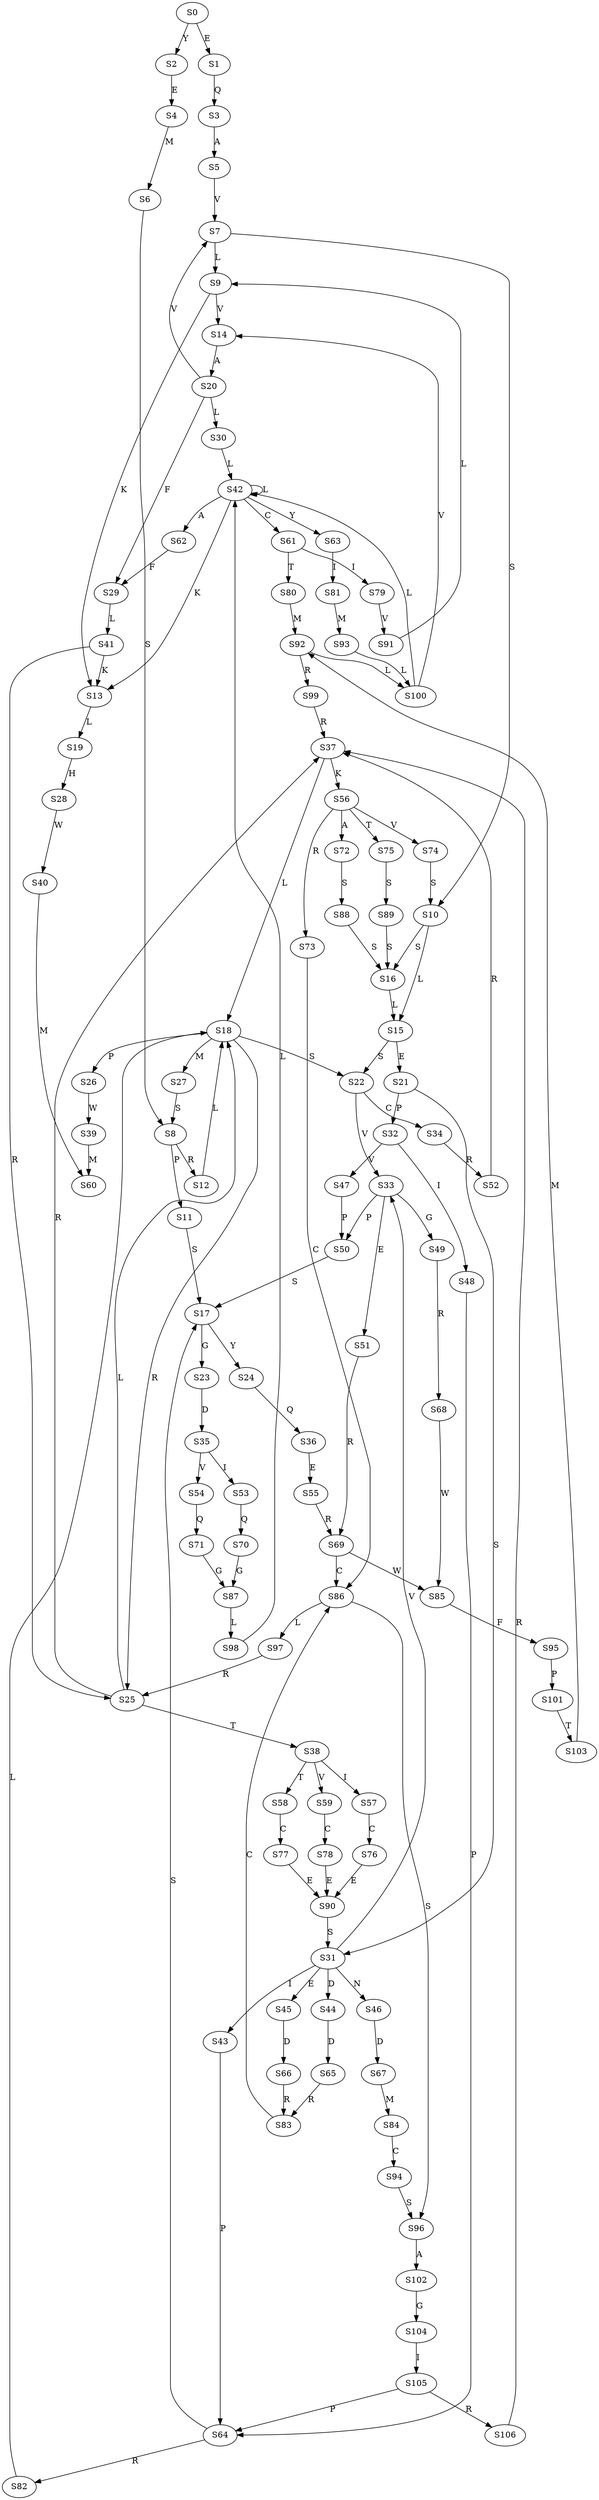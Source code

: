 strict digraph  {
	S0 -> S1 [ label = E ];
	S0 -> S2 [ label = Y ];
	S1 -> S3 [ label = Q ];
	S2 -> S4 [ label = E ];
	S3 -> S5 [ label = A ];
	S4 -> S6 [ label = M ];
	S5 -> S7 [ label = V ];
	S6 -> S8 [ label = S ];
	S7 -> S9 [ label = L ];
	S7 -> S10 [ label = S ];
	S8 -> S11 [ label = P ];
	S8 -> S12 [ label = R ];
	S9 -> S13 [ label = K ];
	S9 -> S14 [ label = V ];
	S10 -> S15 [ label = L ];
	S10 -> S16 [ label = S ];
	S11 -> S17 [ label = S ];
	S12 -> S18 [ label = L ];
	S13 -> S19 [ label = L ];
	S14 -> S20 [ label = A ];
	S15 -> S21 [ label = E ];
	S15 -> S22 [ label = S ];
	S16 -> S15 [ label = L ];
	S17 -> S23 [ label = G ];
	S17 -> S24 [ label = Y ];
	S18 -> S25 [ label = R ];
	S18 -> S22 [ label = S ];
	S18 -> S26 [ label = P ];
	S18 -> S27 [ label = M ];
	S19 -> S28 [ label = H ];
	S20 -> S7 [ label = V ];
	S20 -> S29 [ label = F ];
	S20 -> S30 [ label = L ];
	S21 -> S31 [ label = S ];
	S21 -> S32 [ label = P ];
	S22 -> S33 [ label = V ];
	S22 -> S34 [ label = C ];
	S23 -> S35 [ label = D ];
	S24 -> S36 [ label = Q ];
	S25 -> S37 [ label = R ];
	S25 -> S38 [ label = T ];
	S25 -> S18 [ label = L ];
	S26 -> S39 [ label = W ];
	S27 -> S8 [ label = S ];
	S28 -> S40 [ label = W ];
	S29 -> S41 [ label = L ];
	S30 -> S42 [ label = L ];
	S31 -> S43 [ label = I ];
	S31 -> S44 [ label = D ];
	S31 -> S45 [ label = E ];
	S31 -> S33 [ label = V ];
	S31 -> S46 [ label = N ];
	S32 -> S47 [ label = V ];
	S32 -> S48 [ label = I ];
	S33 -> S49 [ label = G ];
	S33 -> S50 [ label = P ];
	S33 -> S51 [ label = E ];
	S34 -> S52 [ label = R ];
	S35 -> S53 [ label = I ];
	S35 -> S54 [ label = V ];
	S36 -> S55 [ label = E ];
	S37 -> S56 [ label = K ];
	S37 -> S18 [ label = L ];
	S38 -> S57 [ label = I ];
	S38 -> S58 [ label = T ];
	S38 -> S59 [ label = V ];
	S39 -> S60 [ label = M ];
	S40 -> S60 [ label = M ];
	S41 -> S25 [ label = R ];
	S41 -> S13 [ label = K ];
	S42 -> S61 [ label = C ];
	S42 -> S42 [ label = L ];
	S42 -> S13 [ label = K ];
	S42 -> S62 [ label = A ];
	S42 -> S63 [ label = Y ];
	S43 -> S64 [ label = P ];
	S44 -> S65 [ label = D ];
	S45 -> S66 [ label = D ];
	S46 -> S67 [ label = D ];
	S47 -> S50 [ label = P ];
	S48 -> S64 [ label = P ];
	S49 -> S68 [ label = R ];
	S50 -> S17 [ label = S ];
	S51 -> S69 [ label = R ];
	S52 -> S37 [ label = R ];
	S53 -> S70 [ label = Q ];
	S54 -> S71 [ label = Q ];
	S55 -> S69 [ label = R ];
	S56 -> S72 [ label = A ];
	S56 -> S73 [ label = R ];
	S56 -> S74 [ label = V ];
	S56 -> S75 [ label = T ];
	S57 -> S76 [ label = C ];
	S58 -> S77 [ label = C ];
	S59 -> S78 [ label = C ];
	S61 -> S79 [ label = I ];
	S61 -> S80 [ label = T ];
	S62 -> S29 [ label = F ];
	S63 -> S81 [ label = I ];
	S64 -> S17 [ label = S ];
	S64 -> S82 [ label = R ];
	S65 -> S83 [ label = R ];
	S66 -> S83 [ label = R ];
	S67 -> S84 [ label = M ];
	S68 -> S85 [ label = W ];
	S69 -> S85 [ label = W ];
	S69 -> S86 [ label = C ];
	S70 -> S87 [ label = G ];
	S71 -> S87 [ label = G ];
	S72 -> S88 [ label = S ];
	S73 -> S86 [ label = C ];
	S74 -> S10 [ label = S ];
	S75 -> S89 [ label = S ];
	S76 -> S90 [ label = E ];
	S77 -> S90 [ label = E ];
	S78 -> S90 [ label = E ];
	S79 -> S91 [ label = V ];
	S80 -> S92 [ label = M ];
	S81 -> S93 [ label = M ];
	S82 -> S18 [ label = L ];
	S83 -> S86 [ label = C ];
	S84 -> S94 [ label = C ];
	S85 -> S95 [ label = F ];
	S86 -> S96 [ label = S ];
	S86 -> S97 [ label = L ];
	S87 -> S98 [ label = L ];
	S88 -> S16 [ label = S ];
	S89 -> S16 [ label = S ];
	S90 -> S31 [ label = S ];
	S91 -> S9 [ label = L ];
	S92 -> S99 [ label = R ];
	S92 -> S100 [ label = L ];
	S93 -> S100 [ label = L ];
	S94 -> S96 [ label = S ];
	S95 -> S101 [ label = P ];
	S96 -> S102 [ label = A ];
	S97 -> S25 [ label = R ];
	S98 -> S42 [ label = L ];
	S99 -> S37 [ label = R ];
	S100 -> S14 [ label = V ];
	S100 -> S42 [ label = L ];
	S101 -> S103 [ label = T ];
	S102 -> S104 [ label = G ];
	S103 -> S92 [ label = M ];
	S104 -> S105 [ label = I ];
	S105 -> S64 [ label = P ];
	S105 -> S106 [ label = R ];
	S106 -> S37 [ label = R ];
}
